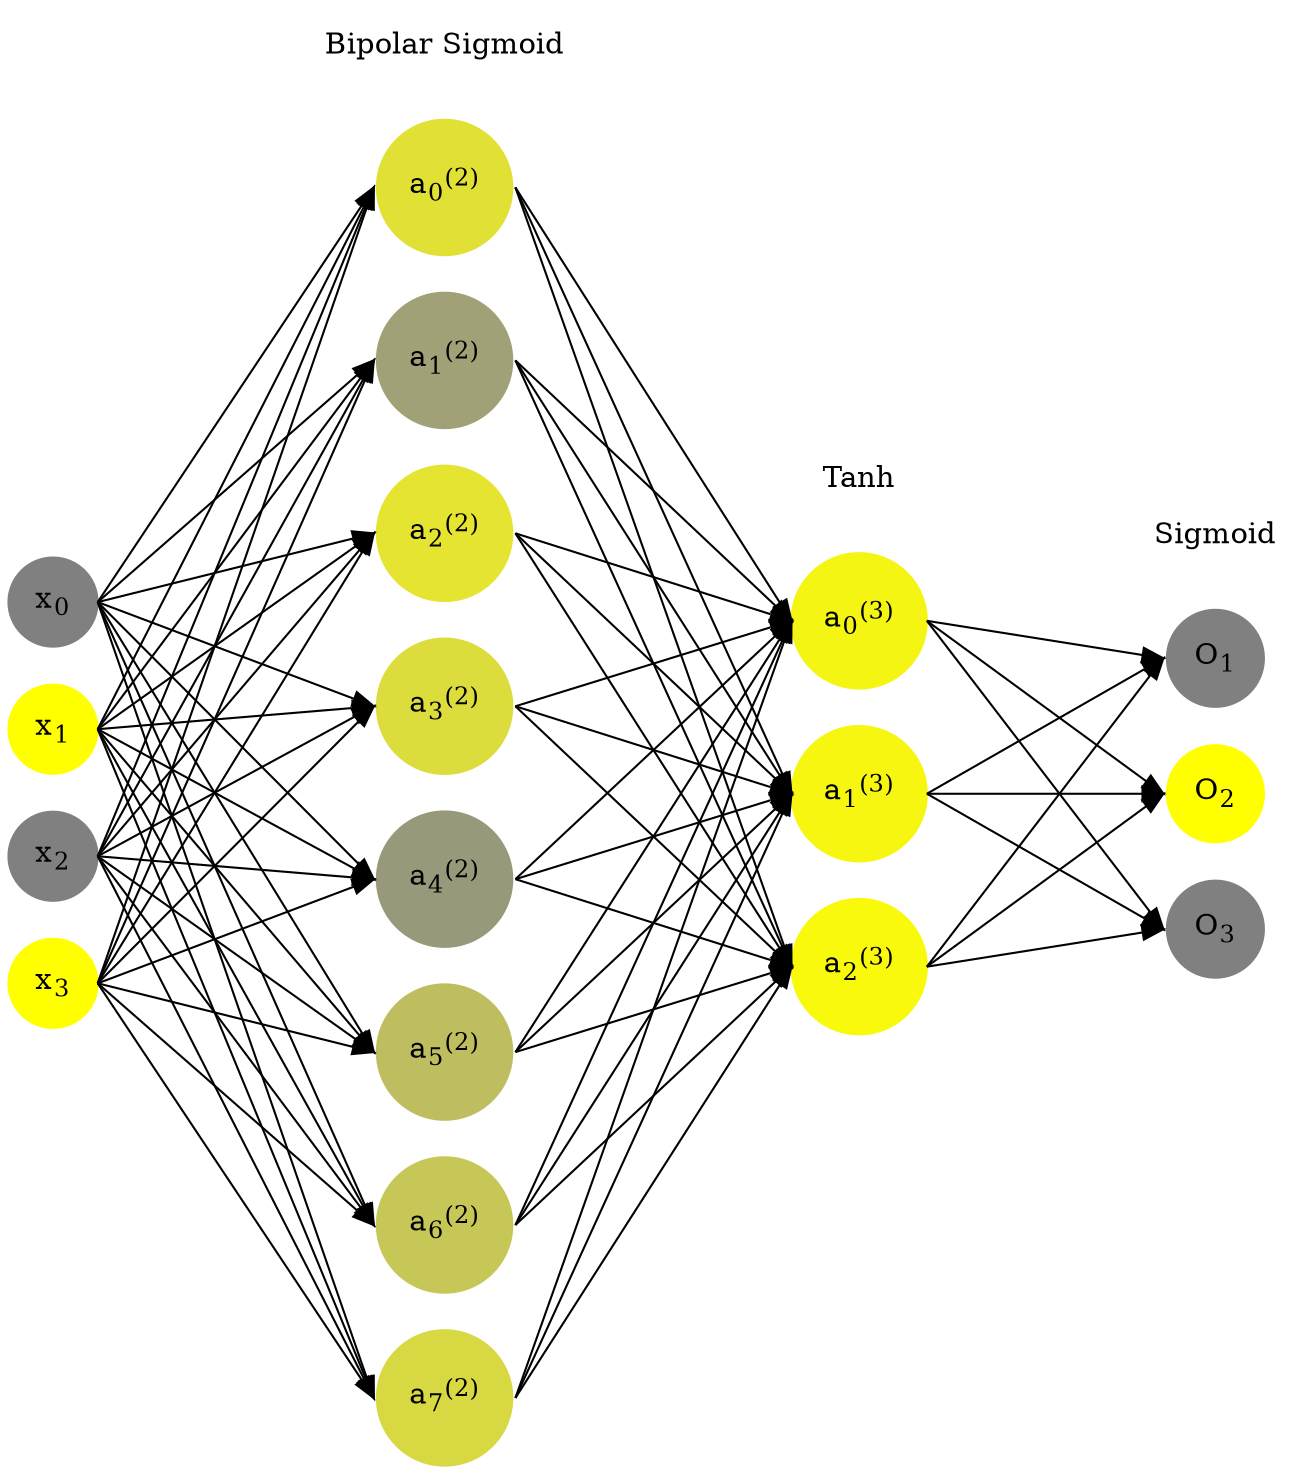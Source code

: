 digraph G {
	rankdir = LR;
	splines=false;
	edge[style=invis];
	ranksep= 1.4;
	{
	node [shape=circle, color="0.1667, 0.0, 0.5", style=filled, fillcolor="0.1667, 0.0, 0.5"];
	x0 [label=<x<sub>0</sub>>];
	}
	{
	node [shape=circle, color="0.1667, 1.0, 1.0", style=filled, fillcolor="0.1667, 1.0, 1.0"];
	x1 [label=<x<sub>1</sub>>];
	}
	{
	node [shape=circle, color="0.1667, 0.0, 0.5", style=filled, fillcolor="0.1667, 0.0, 0.5"];
	x2 [label=<x<sub>2</sub>>];
	}
	{
	node [shape=circle, color="0.1667, 1.0, 1.0", style=filled, fillcolor="0.1667, 1.0, 1.0"];
	x3 [label=<x<sub>3</sub>>];
	}
	{
	node [shape=circle, color="0.1667, 0.763695, 0.881848", style=filled, fillcolor="0.1667, 0.763695, 0.881848"];
	a02 [label=<a<sub>0</sub><sup>(2)</sup>>];
	}
	{
	node [shape=circle, color="0.1667, 0.259638, 0.629819", style=filled, fillcolor="0.1667, 0.259638, 0.629819"];
	a12 [label=<a<sub>1</sub><sup>(2)</sup>>];
	}
	{
	node [shape=circle, color="0.1667, 0.781936, 0.890968", style=filled, fillcolor="0.1667, 0.781936, 0.890968"];
	a22 [label=<a<sub>2</sub><sup>(2)</sup>>];
	}
	{
	node [shape=circle, color="0.1667, 0.726614, 0.863307", style=filled, fillcolor="0.1667, 0.726614, 0.863307"];
	a32 [label=<a<sub>3</sub><sup>(2)</sup>>];
	}
	{
	node [shape=circle, color="0.1667, 0.190315, 0.595157", style=filled, fillcolor="0.1667, 0.190315, 0.595157"];
	a42 [label=<a<sub>4</sub><sup>(2)</sup>>];
	}
	{
	node [shape=circle, color="0.1667, 0.489128, 0.744564", style=filled, fillcolor="0.1667, 0.489128, 0.744564"];
	a52 [label=<a<sub>5</sub><sup>(2)</sup>>];
	}
	{
	node [shape=circle, color="0.1667, 0.555990, 0.777995", style=filled, fillcolor="0.1667, 0.555990, 0.777995"];
	a62 [label=<a<sub>6</sub><sup>(2)</sup>>];
	}
	{
	node [shape=circle, color="0.1667, 0.690643, 0.845322", style=filled, fillcolor="0.1667, 0.690643, 0.845322"];
	a72 [label=<a<sub>7</sub><sup>(2)</sup>>];
	}
	{
	node [shape=circle, color="0.1667, 0.914827, 0.957414", style=filled, fillcolor="0.1667, 0.914827, 0.957414"];
	a03 [label=<a<sub>0</sub><sup>(3)</sup>>];
	}
	{
	node [shape=circle, color="0.1667, 0.928599, 0.964299", style=filled, fillcolor="0.1667, 0.928599, 0.964299"];
	a13 [label=<a<sub>1</sub><sup>(3)</sup>>];
	}
	{
	node [shape=circle, color="0.1667, 0.951919, 0.975959", style=filled, fillcolor="0.1667, 0.951919, 0.975959"];
	a23 [label=<a<sub>2</sub><sup>(3)</sup>>];
	}
	{
	node [shape=circle, color="0.1667, 0.0, 0.5", style=filled, fillcolor="0.1667, 0.0, 0.5"];
	O1 [label=<O<sub>1</sub>>];
	}
	{
	node [shape=circle, color="0.1667, 1.0, 1.0", style=filled, fillcolor="0.1667, 1.0, 1.0"];
	O2 [label=<O<sub>2</sub>>];
	}
	{
	node [shape=circle, color="0.1667, 0.0, 0.5", style=filled, fillcolor="0.1667, 0.0, 0.5"];
	O3 [label=<O<sub>3</sub>>];
	}
	{
	rank=same;
	x0->x1->x2->x3;
	}
	{
	rank=same;
	a02->a12->a22->a32->a42->a52->a62->a72;
	}
	{
	rank=same;
	a03->a13->a23;
	}
	{
	rank=same;
	O1->O2->O3;
	}
	l1 [shape=plaintext,label="Bipolar Sigmoid"];
	l1->a02;
	{rank=same; l1;a02};
	l2 [shape=plaintext,label="Tanh"];
	l2->a03;
	{rank=same; l2;a03};
	l3 [shape=plaintext,label="Sigmoid"];
	l3->O1;
	{rank=same; l3;O1};
edge[style=solid, tailport=e, headport=w];
	{x0;x1;x2;x3} -> {a02;a12;a22;a32;a42;a52;a62;a72};
	{a02;a12;a22;a32;a42;a52;a62;a72} -> {a03;a13;a23};
	{a03;a13;a23} -> {O1,O2,O3};
}